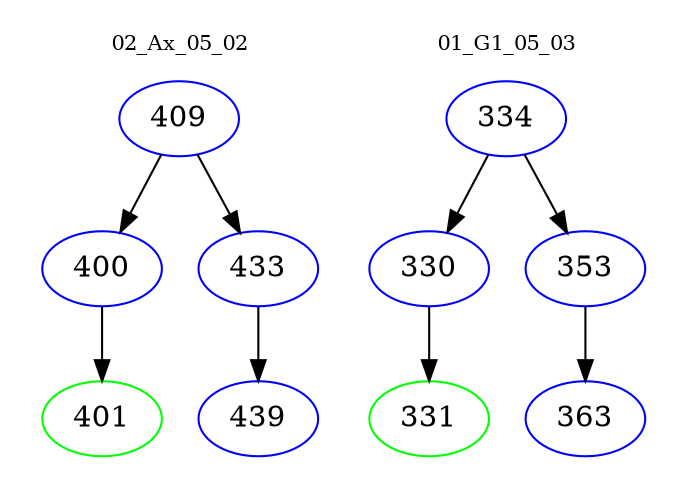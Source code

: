 digraph{
subgraph cluster_0 {
color = white
label = "02_Ax_05_02";
fontsize=10;
T0_409 [label="409", color="blue"]
T0_409 -> T0_400 [color="black"]
T0_400 [label="400", color="blue"]
T0_400 -> T0_401 [color="black"]
T0_401 [label="401", color="green"]
T0_409 -> T0_433 [color="black"]
T0_433 [label="433", color="blue"]
T0_433 -> T0_439 [color="black"]
T0_439 [label="439", color="blue"]
}
subgraph cluster_1 {
color = white
label = "01_G1_05_03";
fontsize=10;
T1_334 [label="334", color="blue"]
T1_334 -> T1_330 [color="black"]
T1_330 [label="330", color="blue"]
T1_330 -> T1_331 [color="black"]
T1_331 [label="331", color="green"]
T1_334 -> T1_353 [color="black"]
T1_353 [label="353", color="blue"]
T1_353 -> T1_363 [color="black"]
T1_363 [label="363", color="blue"]
}
}
